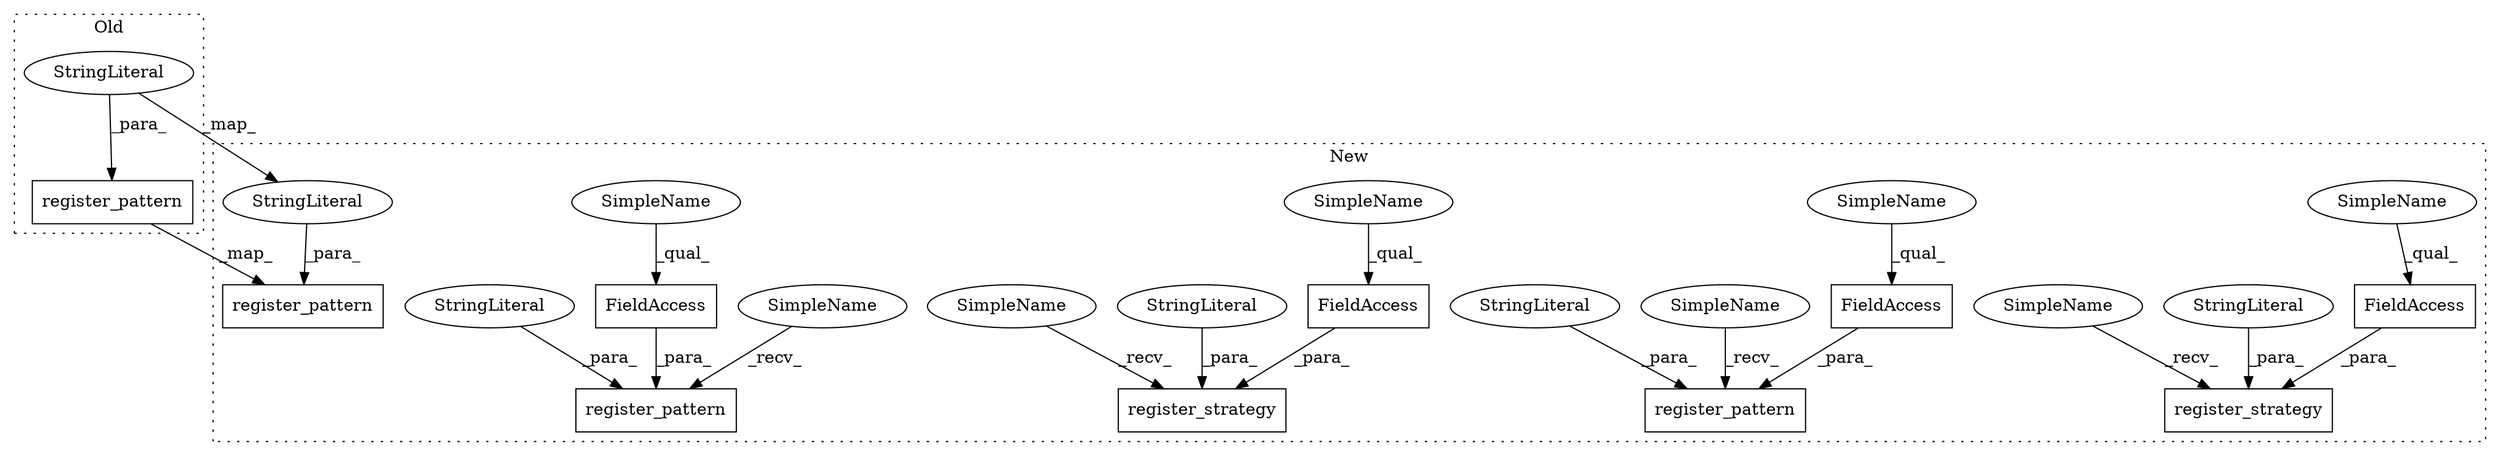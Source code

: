 digraph G {
subgraph cluster0 {
1 [label="register_pattern" a="32" s="21895,21944" l="17,1" shape="box"];
3 [label="StringLiteral" a="45" s="21912" l="12" shape="ellipse"];
label = "Old";
style="dotted";
}
subgraph cluster1 {
2 [label="register_pattern" a="32" s="19431,19514" l="17,1" shape="box"];
4 [label="StringLiteral" a="45" s="19448" l="35" shape="ellipse"];
5 [label="register_pattern" a="32" s="19610,19680" l="17,1" shape="box"];
6 [label="register_strategy" a="32" s="19524,19600" l="18,1" shape="box"];
7 [label="FieldAccess" a="22" s="19565" l="35" shape="box"];
8 [label="FieldAccess" a="22" s="19381" l="40" shape="box"];
9 [label="FieldAccess" a="22" s="19650" l="30" shape="box"];
10 [label="StringLiteral" a="45" s="19542" l="22" shape="ellipse"];
11 [label="StringLiteral" a="45" s="19627" l="22" shape="ellipse"];
12 [label="register_strategy" a="32" s="19327,19421" l="18,1" shape="box"];
13 [label="FieldAccess" a="22" s="19134" l="16" shape="box"];
14 [label="StringLiteral" a="45" s="19345" l="35" shape="ellipse"];
15 [label="register_pattern" a="32" s="19064,19150" l="17,1" shape="box"];
16 [label="StringLiteral" a="45" s="19081" l="52" shape="ellipse"];
17 [label="SimpleName" a="42" s="19565" l="8" shape="ellipse"];
18 [label="SimpleName" a="42" s="19381" l="8" shape="ellipse"];
19 [label="SimpleName" a="42" s="19134" l="9" shape="ellipse"];
20 [label="SimpleName" a="42" s="19650" l="9" shape="ellipse"];
21 [label="SimpleName" a="42" s="19607" l="2" shape="ellipse"];
22 [label="SimpleName" a="42" s="19061" l="2" shape="ellipse"];
23 [label="SimpleName" a="42" s="19521" l="2" shape="ellipse"];
24 [label="SimpleName" a="42" s="19324" l="2" shape="ellipse"];
label = "New";
style="dotted";
}
1 -> 2 [label="_map_"];
3 -> 1 [label="_para_"];
3 -> 4 [label="_map_"];
4 -> 2 [label="_para_"];
7 -> 6 [label="_para_"];
8 -> 12 [label="_para_"];
9 -> 5 [label="_para_"];
10 -> 6 [label="_para_"];
11 -> 5 [label="_para_"];
13 -> 15 [label="_para_"];
14 -> 12 [label="_para_"];
16 -> 15 [label="_para_"];
17 -> 7 [label="_qual_"];
18 -> 8 [label="_qual_"];
19 -> 13 [label="_qual_"];
20 -> 9 [label="_qual_"];
21 -> 5 [label="_recv_"];
22 -> 15 [label="_recv_"];
23 -> 6 [label="_recv_"];
24 -> 12 [label="_recv_"];
}